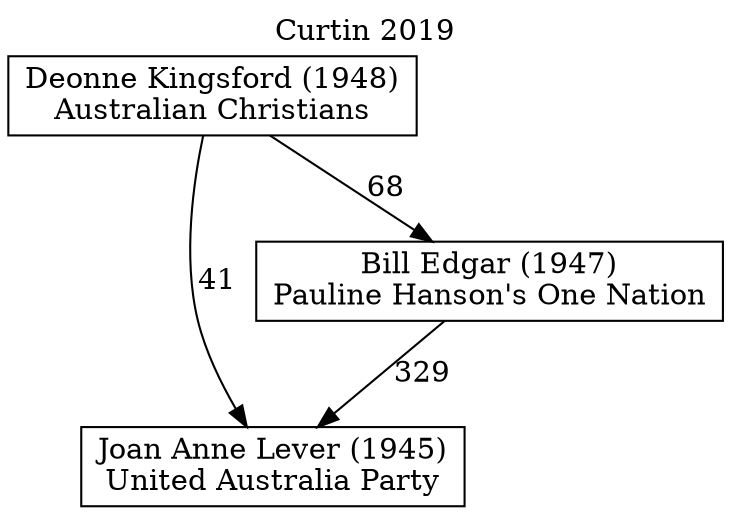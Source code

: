// House preference flow
digraph "Joan Anne Lever (1945)_Curtin_2019" {
	graph [label="Curtin 2019" labelloc=t mclimit=10]
	node [shape=box]
	"Joan Anne Lever (1945)" [label="Joan Anne Lever (1945)
United Australia Party"]
	"Bill Edgar (1947)" [label="Bill Edgar (1947)
Pauline Hanson's One Nation"]
	"Deonne Kingsford (1948)" [label="Deonne Kingsford (1948)
Australian Christians"]
	"Bill Edgar (1947)" -> "Joan Anne Lever (1945)" [label=329]
	"Deonne Kingsford (1948)" -> "Bill Edgar (1947)" [label=68]
	"Deonne Kingsford (1948)" -> "Joan Anne Lever (1945)" [label=41]
}
